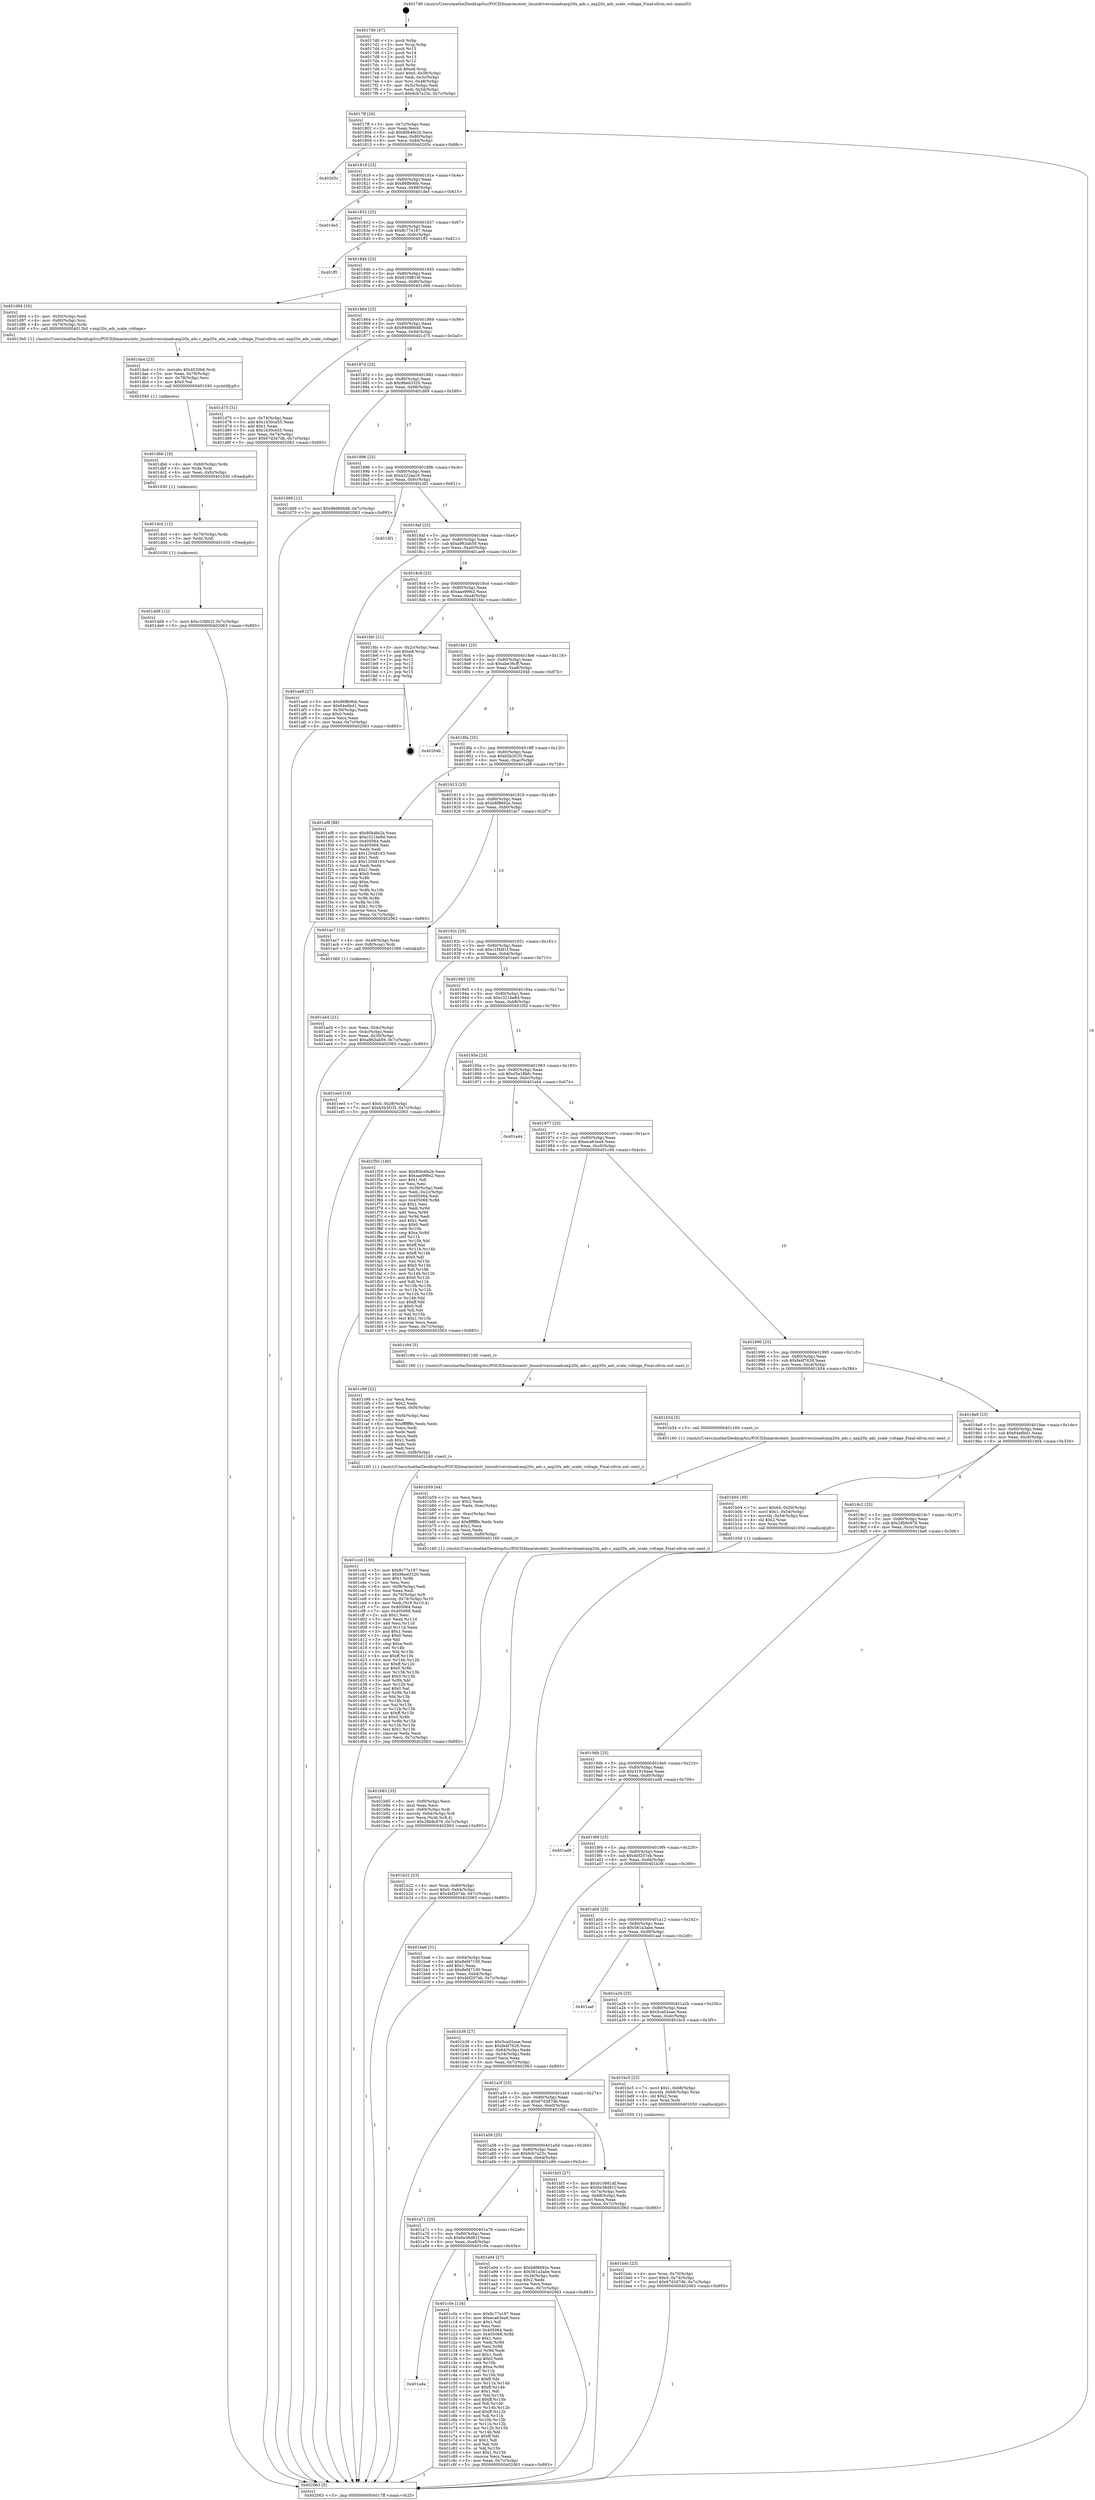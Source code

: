 digraph "0x4017d0" {
  label = "0x4017d0 (/mnt/c/Users/mathe/Desktop/tcc/POCII/binaries/extr_linuxdriversiioadcaxp20x_adc.c_axp20x_adc_scale_voltage_Final-ollvm.out::main(0))"
  labelloc = "t"
  node[shape=record]

  Entry [label="",width=0.3,height=0.3,shape=circle,fillcolor=black,style=filled]
  "0x4017ff" [label="{
     0x4017ff [26]\l
     | [instrs]\l
     &nbsp;&nbsp;0x4017ff \<+3\>: mov -0x7c(%rbp),%eax\l
     &nbsp;&nbsp;0x401802 \<+2\>: mov %eax,%ecx\l
     &nbsp;&nbsp;0x401804 \<+6\>: sub $0x80b4fe2b,%ecx\l
     &nbsp;&nbsp;0x40180a \<+3\>: mov %eax,-0x80(%rbp)\l
     &nbsp;&nbsp;0x40180d \<+6\>: mov %ecx,-0x84(%rbp)\l
     &nbsp;&nbsp;0x401813 \<+6\>: je 000000000040205c \<main+0x88c\>\l
  }"]
  "0x40205c" [label="{
     0x40205c\l
  }", style=dashed]
  "0x401819" [label="{
     0x401819 [25]\l
     | [instrs]\l
     &nbsp;&nbsp;0x401819 \<+5\>: jmp 000000000040181e \<main+0x4e\>\l
     &nbsp;&nbsp;0x40181e \<+3\>: mov -0x80(%rbp),%eax\l
     &nbsp;&nbsp;0x401821 \<+5\>: sub $0x86ffe9bb,%eax\l
     &nbsp;&nbsp;0x401826 \<+6\>: mov %eax,-0x88(%rbp)\l
     &nbsp;&nbsp;0x40182c \<+6\>: je 0000000000401de5 \<main+0x615\>\l
  }"]
  Exit [label="",width=0.3,height=0.3,shape=circle,fillcolor=black,style=filled,peripheries=2]
  "0x401de5" [label="{
     0x401de5\l
  }", style=dashed]
  "0x401832" [label="{
     0x401832 [25]\l
     | [instrs]\l
     &nbsp;&nbsp;0x401832 \<+5\>: jmp 0000000000401837 \<main+0x67\>\l
     &nbsp;&nbsp;0x401837 \<+3\>: mov -0x80(%rbp),%eax\l
     &nbsp;&nbsp;0x40183a \<+5\>: sub $0x8c77e187,%eax\l
     &nbsp;&nbsp;0x40183f \<+6\>: mov %eax,-0x8c(%rbp)\l
     &nbsp;&nbsp;0x401845 \<+6\>: je 0000000000401ff1 \<main+0x821\>\l
  }"]
  "0x401dd9" [label="{
     0x401dd9 [12]\l
     | [instrs]\l
     &nbsp;&nbsp;0x401dd9 \<+7\>: movl $0xc1f4fd1f,-0x7c(%rbp)\l
     &nbsp;&nbsp;0x401de0 \<+5\>: jmp 0000000000402063 \<main+0x893\>\l
  }"]
  "0x401ff1" [label="{
     0x401ff1\l
  }", style=dashed]
  "0x40184b" [label="{
     0x40184b [25]\l
     | [instrs]\l
     &nbsp;&nbsp;0x40184b \<+5\>: jmp 0000000000401850 \<main+0x80\>\l
     &nbsp;&nbsp;0x401850 \<+3\>: mov -0x80(%rbp),%eax\l
     &nbsp;&nbsp;0x401853 \<+5\>: sub $0x910981df,%eax\l
     &nbsp;&nbsp;0x401858 \<+6\>: mov %eax,-0x90(%rbp)\l
     &nbsp;&nbsp;0x40185e \<+6\>: je 0000000000401d94 \<main+0x5c4\>\l
  }"]
  "0x401dcd" [label="{
     0x401dcd [12]\l
     | [instrs]\l
     &nbsp;&nbsp;0x401dcd \<+4\>: mov -0x70(%rbp),%rdx\l
     &nbsp;&nbsp;0x401dd1 \<+3\>: mov %rdx,%rdi\l
     &nbsp;&nbsp;0x401dd4 \<+5\>: call 0000000000401030 \<free@plt\>\l
     | [calls]\l
     &nbsp;&nbsp;0x401030 \{1\} (unknown)\l
  }"]
  "0x401d94" [label="{
     0x401d94 [16]\l
     | [instrs]\l
     &nbsp;&nbsp;0x401d94 \<+3\>: mov -0x50(%rbp),%edi\l
     &nbsp;&nbsp;0x401d97 \<+4\>: mov -0x60(%rbp),%rsi\l
     &nbsp;&nbsp;0x401d9b \<+4\>: mov -0x70(%rbp),%rdx\l
     &nbsp;&nbsp;0x401d9f \<+5\>: call 00000000004013b0 \<axp20x_adc_scale_voltage\>\l
     | [calls]\l
     &nbsp;&nbsp;0x4013b0 \{1\} (/mnt/c/Users/mathe/Desktop/tcc/POCII/binaries/extr_linuxdriversiioadcaxp20x_adc.c_axp20x_adc_scale_voltage_Final-ollvm.out::axp20x_adc_scale_voltage)\l
  }"]
  "0x401864" [label="{
     0x401864 [25]\l
     | [instrs]\l
     &nbsp;&nbsp;0x401864 \<+5\>: jmp 0000000000401869 \<main+0x99\>\l
     &nbsp;&nbsp;0x401869 \<+3\>: mov -0x80(%rbp),%eax\l
     &nbsp;&nbsp;0x40186c \<+5\>: sub $0x99d866d8,%eax\l
     &nbsp;&nbsp;0x401871 \<+6\>: mov %eax,-0x94(%rbp)\l
     &nbsp;&nbsp;0x401877 \<+6\>: je 0000000000401d75 \<main+0x5a5\>\l
  }"]
  "0x401dbb" [label="{
     0x401dbb [18]\l
     | [instrs]\l
     &nbsp;&nbsp;0x401dbb \<+4\>: mov -0x60(%rbp),%rdx\l
     &nbsp;&nbsp;0x401dbf \<+3\>: mov %rdx,%rdi\l
     &nbsp;&nbsp;0x401dc2 \<+6\>: mov %eax,-0xfc(%rbp)\l
     &nbsp;&nbsp;0x401dc8 \<+5\>: call 0000000000401030 \<free@plt\>\l
     | [calls]\l
     &nbsp;&nbsp;0x401030 \{1\} (unknown)\l
  }"]
  "0x401d75" [label="{
     0x401d75 [31]\l
     | [instrs]\l
     &nbsp;&nbsp;0x401d75 \<+3\>: mov -0x74(%rbp),%eax\l
     &nbsp;&nbsp;0x401d78 \<+5\>: add $0x1b30ce55,%eax\l
     &nbsp;&nbsp;0x401d7d \<+3\>: add $0x1,%eax\l
     &nbsp;&nbsp;0x401d80 \<+5\>: sub $0x1b30ce55,%eax\l
     &nbsp;&nbsp;0x401d85 \<+3\>: mov %eax,-0x74(%rbp)\l
     &nbsp;&nbsp;0x401d88 \<+7\>: movl $0x67d3d7db,-0x7c(%rbp)\l
     &nbsp;&nbsp;0x401d8f \<+5\>: jmp 0000000000402063 \<main+0x893\>\l
  }"]
  "0x40187d" [label="{
     0x40187d [25]\l
     | [instrs]\l
     &nbsp;&nbsp;0x40187d \<+5\>: jmp 0000000000401882 \<main+0xb2\>\l
     &nbsp;&nbsp;0x401882 \<+3\>: mov -0x80(%rbp),%eax\l
     &nbsp;&nbsp;0x401885 \<+5\>: sub $0x9bed3320,%eax\l
     &nbsp;&nbsp;0x40188a \<+6\>: mov %eax,-0x98(%rbp)\l
     &nbsp;&nbsp;0x401890 \<+6\>: je 0000000000401d69 \<main+0x599\>\l
  }"]
  "0x401da4" [label="{
     0x401da4 [23]\l
     | [instrs]\l
     &nbsp;&nbsp;0x401da4 \<+10\>: movabs $0x4030b6,%rdi\l
     &nbsp;&nbsp;0x401dae \<+3\>: mov %eax,-0x78(%rbp)\l
     &nbsp;&nbsp;0x401db1 \<+3\>: mov -0x78(%rbp),%esi\l
     &nbsp;&nbsp;0x401db4 \<+2\>: mov $0x0,%al\l
     &nbsp;&nbsp;0x401db6 \<+5\>: call 0000000000401040 \<printf@plt\>\l
     | [calls]\l
     &nbsp;&nbsp;0x401040 \{1\} (unknown)\l
  }"]
  "0x401d69" [label="{
     0x401d69 [12]\l
     | [instrs]\l
     &nbsp;&nbsp;0x401d69 \<+7\>: movl $0x99d866d8,-0x7c(%rbp)\l
     &nbsp;&nbsp;0x401d70 \<+5\>: jmp 0000000000402063 \<main+0x893\>\l
  }"]
  "0x401896" [label="{
     0x401896 [25]\l
     | [instrs]\l
     &nbsp;&nbsp;0x401896 \<+5\>: jmp 000000000040189b \<main+0xcb\>\l
     &nbsp;&nbsp;0x40189b \<+3\>: mov -0x80(%rbp),%eax\l
     &nbsp;&nbsp;0x40189e \<+5\>: sub $0xa322aa16,%eax\l
     &nbsp;&nbsp;0x4018a3 \<+6\>: mov %eax,-0x9c(%rbp)\l
     &nbsp;&nbsp;0x4018a9 \<+6\>: je 0000000000401df1 \<main+0x621\>\l
  }"]
  "0x401ccd" [label="{
     0x401ccd [156]\l
     | [instrs]\l
     &nbsp;&nbsp;0x401ccd \<+5\>: mov $0x8c77e187,%ecx\l
     &nbsp;&nbsp;0x401cd2 \<+5\>: mov $0x9bed3320,%edx\l
     &nbsp;&nbsp;0x401cd7 \<+3\>: mov $0x1,%r8b\l
     &nbsp;&nbsp;0x401cda \<+2\>: xor %esi,%esi\l
     &nbsp;&nbsp;0x401cdc \<+6\>: mov -0xf8(%rbp),%edi\l
     &nbsp;&nbsp;0x401ce2 \<+3\>: imul %eax,%edi\l
     &nbsp;&nbsp;0x401ce5 \<+4\>: mov -0x70(%rbp),%r9\l
     &nbsp;&nbsp;0x401ce9 \<+4\>: movslq -0x74(%rbp),%r10\l
     &nbsp;&nbsp;0x401ced \<+4\>: mov %edi,(%r9,%r10,4)\l
     &nbsp;&nbsp;0x401cf1 \<+7\>: mov 0x405064,%eax\l
     &nbsp;&nbsp;0x401cf8 \<+7\>: mov 0x405068,%edi\l
     &nbsp;&nbsp;0x401cff \<+3\>: sub $0x1,%esi\l
     &nbsp;&nbsp;0x401d02 \<+3\>: mov %eax,%r11d\l
     &nbsp;&nbsp;0x401d05 \<+3\>: add %esi,%r11d\l
     &nbsp;&nbsp;0x401d08 \<+4\>: imul %r11d,%eax\l
     &nbsp;&nbsp;0x401d0c \<+3\>: and $0x1,%eax\l
     &nbsp;&nbsp;0x401d0f \<+3\>: cmp $0x0,%eax\l
     &nbsp;&nbsp;0x401d12 \<+3\>: sete %bl\l
     &nbsp;&nbsp;0x401d15 \<+3\>: cmp $0xa,%edi\l
     &nbsp;&nbsp;0x401d18 \<+4\>: setl %r14b\l
     &nbsp;&nbsp;0x401d1c \<+3\>: mov %bl,%r15b\l
     &nbsp;&nbsp;0x401d1f \<+4\>: xor $0xff,%r15b\l
     &nbsp;&nbsp;0x401d23 \<+3\>: mov %r14b,%r12b\l
     &nbsp;&nbsp;0x401d26 \<+4\>: xor $0xff,%r12b\l
     &nbsp;&nbsp;0x401d2a \<+4\>: xor $0x0,%r8b\l
     &nbsp;&nbsp;0x401d2e \<+3\>: mov %r15b,%r13b\l
     &nbsp;&nbsp;0x401d31 \<+4\>: and $0x0,%r13b\l
     &nbsp;&nbsp;0x401d35 \<+3\>: and %r8b,%bl\l
     &nbsp;&nbsp;0x401d38 \<+3\>: mov %r12b,%al\l
     &nbsp;&nbsp;0x401d3b \<+2\>: and $0x0,%al\l
     &nbsp;&nbsp;0x401d3d \<+3\>: and %r8b,%r14b\l
     &nbsp;&nbsp;0x401d40 \<+3\>: or %bl,%r13b\l
     &nbsp;&nbsp;0x401d43 \<+3\>: or %r14b,%al\l
     &nbsp;&nbsp;0x401d46 \<+3\>: xor %al,%r13b\l
     &nbsp;&nbsp;0x401d49 \<+3\>: or %r12b,%r15b\l
     &nbsp;&nbsp;0x401d4c \<+4\>: xor $0xff,%r15b\l
     &nbsp;&nbsp;0x401d50 \<+4\>: or $0x0,%r8b\l
     &nbsp;&nbsp;0x401d54 \<+3\>: and %r8b,%r15b\l
     &nbsp;&nbsp;0x401d57 \<+3\>: or %r15b,%r13b\l
     &nbsp;&nbsp;0x401d5a \<+4\>: test $0x1,%r13b\l
     &nbsp;&nbsp;0x401d5e \<+3\>: cmovne %edx,%ecx\l
     &nbsp;&nbsp;0x401d61 \<+3\>: mov %ecx,-0x7c(%rbp)\l
     &nbsp;&nbsp;0x401d64 \<+5\>: jmp 0000000000402063 \<main+0x893\>\l
  }"]
  "0x401df1" [label="{
     0x401df1\l
  }", style=dashed]
  "0x4018af" [label="{
     0x4018af [25]\l
     | [instrs]\l
     &nbsp;&nbsp;0x4018af \<+5\>: jmp 00000000004018b4 \<main+0xe4\>\l
     &nbsp;&nbsp;0x4018b4 \<+3\>: mov -0x80(%rbp),%eax\l
     &nbsp;&nbsp;0x4018b7 \<+5\>: sub $0xa963ab59,%eax\l
     &nbsp;&nbsp;0x4018bc \<+6\>: mov %eax,-0xa0(%rbp)\l
     &nbsp;&nbsp;0x4018c2 \<+6\>: je 0000000000401ae9 \<main+0x319\>\l
  }"]
  "0x401c99" [label="{
     0x401c99 [52]\l
     | [instrs]\l
     &nbsp;&nbsp;0x401c99 \<+2\>: xor %ecx,%ecx\l
     &nbsp;&nbsp;0x401c9b \<+5\>: mov $0x2,%edx\l
     &nbsp;&nbsp;0x401ca0 \<+6\>: mov %edx,-0xf4(%rbp)\l
     &nbsp;&nbsp;0x401ca6 \<+1\>: cltd\l
     &nbsp;&nbsp;0x401ca7 \<+6\>: mov -0xf4(%rbp),%esi\l
     &nbsp;&nbsp;0x401cad \<+2\>: idiv %esi\l
     &nbsp;&nbsp;0x401caf \<+6\>: imul $0xfffffffe,%edx,%edx\l
     &nbsp;&nbsp;0x401cb5 \<+2\>: mov %ecx,%edi\l
     &nbsp;&nbsp;0x401cb7 \<+2\>: sub %edx,%edi\l
     &nbsp;&nbsp;0x401cb9 \<+2\>: mov %ecx,%edx\l
     &nbsp;&nbsp;0x401cbb \<+3\>: sub $0x1,%edx\l
     &nbsp;&nbsp;0x401cbe \<+2\>: add %edx,%edi\l
     &nbsp;&nbsp;0x401cc0 \<+2\>: sub %edi,%ecx\l
     &nbsp;&nbsp;0x401cc2 \<+6\>: mov %ecx,-0xf8(%rbp)\l
     &nbsp;&nbsp;0x401cc8 \<+5\>: call 0000000000401160 \<next_i\>\l
     | [calls]\l
     &nbsp;&nbsp;0x401160 \{1\} (/mnt/c/Users/mathe/Desktop/tcc/POCII/binaries/extr_linuxdriversiioadcaxp20x_adc.c_axp20x_adc_scale_voltage_Final-ollvm.out::next_i)\l
  }"]
  "0x401ae9" [label="{
     0x401ae9 [27]\l
     | [instrs]\l
     &nbsp;&nbsp;0x401ae9 \<+5\>: mov $0x86ffe9bb,%eax\l
     &nbsp;&nbsp;0x401aee \<+5\>: mov $0x64e6bd1,%ecx\l
     &nbsp;&nbsp;0x401af3 \<+3\>: mov -0x30(%rbp),%edx\l
     &nbsp;&nbsp;0x401af6 \<+3\>: cmp $0x0,%edx\l
     &nbsp;&nbsp;0x401af9 \<+3\>: cmove %ecx,%eax\l
     &nbsp;&nbsp;0x401afc \<+3\>: mov %eax,-0x7c(%rbp)\l
     &nbsp;&nbsp;0x401aff \<+5\>: jmp 0000000000402063 \<main+0x893\>\l
  }"]
  "0x4018c8" [label="{
     0x4018c8 [25]\l
     | [instrs]\l
     &nbsp;&nbsp;0x4018c8 \<+5\>: jmp 00000000004018cd \<main+0xfd\>\l
     &nbsp;&nbsp;0x4018cd \<+3\>: mov -0x80(%rbp),%eax\l
     &nbsp;&nbsp;0x4018d0 \<+5\>: sub $0xaae99fe2,%eax\l
     &nbsp;&nbsp;0x4018d5 \<+6\>: mov %eax,-0xa4(%rbp)\l
     &nbsp;&nbsp;0x4018db \<+6\>: je 0000000000401fdc \<main+0x80c\>\l
  }"]
  "0x401a8a" [label="{
     0x401a8a\l
  }", style=dashed]
  "0x401fdc" [label="{
     0x401fdc [21]\l
     | [instrs]\l
     &nbsp;&nbsp;0x401fdc \<+3\>: mov -0x2c(%rbp),%eax\l
     &nbsp;&nbsp;0x401fdf \<+7\>: add $0xe8,%rsp\l
     &nbsp;&nbsp;0x401fe6 \<+1\>: pop %rbx\l
     &nbsp;&nbsp;0x401fe7 \<+2\>: pop %r12\l
     &nbsp;&nbsp;0x401fe9 \<+2\>: pop %r13\l
     &nbsp;&nbsp;0x401feb \<+2\>: pop %r14\l
     &nbsp;&nbsp;0x401fed \<+2\>: pop %r15\l
     &nbsp;&nbsp;0x401fef \<+1\>: pop %rbp\l
     &nbsp;&nbsp;0x401ff0 \<+1\>: ret\l
  }"]
  "0x4018e1" [label="{
     0x4018e1 [25]\l
     | [instrs]\l
     &nbsp;&nbsp;0x4018e1 \<+5\>: jmp 00000000004018e6 \<main+0x116\>\l
     &nbsp;&nbsp;0x4018e6 \<+3\>: mov -0x80(%rbp),%eax\l
     &nbsp;&nbsp;0x4018e9 \<+5\>: sub $0xabe36cff,%eax\l
     &nbsp;&nbsp;0x4018ee \<+6\>: mov %eax,-0xa8(%rbp)\l
     &nbsp;&nbsp;0x4018f4 \<+6\>: je 000000000040204b \<main+0x87b\>\l
  }"]
  "0x401c0e" [label="{
     0x401c0e [134]\l
     | [instrs]\l
     &nbsp;&nbsp;0x401c0e \<+5\>: mov $0x8c77e187,%eax\l
     &nbsp;&nbsp;0x401c13 \<+5\>: mov $0xeca63ea9,%ecx\l
     &nbsp;&nbsp;0x401c18 \<+2\>: mov $0x1,%dl\l
     &nbsp;&nbsp;0x401c1a \<+2\>: xor %esi,%esi\l
     &nbsp;&nbsp;0x401c1c \<+7\>: mov 0x405064,%edi\l
     &nbsp;&nbsp;0x401c23 \<+8\>: mov 0x405068,%r8d\l
     &nbsp;&nbsp;0x401c2b \<+3\>: sub $0x1,%esi\l
     &nbsp;&nbsp;0x401c2e \<+3\>: mov %edi,%r9d\l
     &nbsp;&nbsp;0x401c31 \<+3\>: add %esi,%r9d\l
     &nbsp;&nbsp;0x401c34 \<+4\>: imul %r9d,%edi\l
     &nbsp;&nbsp;0x401c38 \<+3\>: and $0x1,%edi\l
     &nbsp;&nbsp;0x401c3b \<+3\>: cmp $0x0,%edi\l
     &nbsp;&nbsp;0x401c3e \<+4\>: sete %r10b\l
     &nbsp;&nbsp;0x401c42 \<+4\>: cmp $0xa,%r8d\l
     &nbsp;&nbsp;0x401c46 \<+4\>: setl %r11b\l
     &nbsp;&nbsp;0x401c4a \<+3\>: mov %r10b,%bl\l
     &nbsp;&nbsp;0x401c4d \<+3\>: xor $0xff,%bl\l
     &nbsp;&nbsp;0x401c50 \<+3\>: mov %r11b,%r14b\l
     &nbsp;&nbsp;0x401c53 \<+4\>: xor $0xff,%r14b\l
     &nbsp;&nbsp;0x401c57 \<+3\>: xor $0x1,%dl\l
     &nbsp;&nbsp;0x401c5a \<+3\>: mov %bl,%r15b\l
     &nbsp;&nbsp;0x401c5d \<+4\>: and $0xff,%r15b\l
     &nbsp;&nbsp;0x401c61 \<+3\>: and %dl,%r10b\l
     &nbsp;&nbsp;0x401c64 \<+3\>: mov %r14b,%r12b\l
     &nbsp;&nbsp;0x401c67 \<+4\>: and $0xff,%r12b\l
     &nbsp;&nbsp;0x401c6b \<+3\>: and %dl,%r11b\l
     &nbsp;&nbsp;0x401c6e \<+3\>: or %r10b,%r15b\l
     &nbsp;&nbsp;0x401c71 \<+3\>: or %r11b,%r12b\l
     &nbsp;&nbsp;0x401c74 \<+3\>: xor %r12b,%r15b\l
     &nbsp;&nbsp;0x401c77 \<+3\>: or %r14b,%bl\l
     &nbsp;&nbsp;0x401c7a \<+3\>: xor $0xff,%bl\l
     &nbsp;&nbsp;0x401c7d \<+3\>: or $0x1,%dl\l
     &nbsp;&nbsp;0x401c80 \<+2\>: and %dl,%bl\l
     &nbsp;&nbsp;0x401c82 \<+3\>: or %bl,%r15b\l
     &nbsp;&nbsp;0x401c85 \<+4\>: test $0x1,%r15b\l
     &nbsp;&nbsp;0x401c89 \<+3\>: cmovne %ecx,%eax\l
     &nbsp;&nbsp;0x401c8c \<+3\>: mov %eax,-0x7c(%rbp)\l
     &nbsp;&nbsp;0x401c8f \<+5\>: jmp 0000000000402063 \<main+0x893\>\l
  }"]
  "0x40204b" [label="{
     0x40204b\l
  }", style=dashed]
  "0x4018fa" [label="{
     0x4018fa [25]\l
     | [instrs]\l
     &nbsp;&nbsp;0x4018fa \<+5\>: jmp 00000000004018ff \<main+0x12f\>\l
     &nbsp;&nbsp;0x4018ff \<+3\>: mov -0x80(%rbp),%eax\l
     &nbsp;&nbsp;0x401902 \<+5\>: sub $0xb5b3f1f3,%eax\l
     &nbsp;&nbsp;0x401907 \<+6\>: mov %eax,-0xac(%rbp)\l
     &nbsp;&nbsp;0x40190d \<+6\>: je 0000000000401ef8 \<main+0x728\>\l
  }"]
  "0x401bdc" [label="{
     0x401bdc [23]\l
     | [instrs]\l
     &nbsp;&nbsp;0x401bdc \<+4\>: mov %rax,-0x70(%rbp)\l
     &nbsp;&nbsp;0x401be0 \<+7\>: movl $0x0,-0x74(%rbp)\l
     &nbsp;&nbsp;0x401be7 \<+7\>: movl $0x67d3d7db,-0x7c(%rbp)\l
     &nbsp;&nbsp;0x401bee \<+5\>: jmp 0000000000402063 \<main+0x893\>\l
  }"]
  "0x401ef8" [label="{
     0x401ef8 [88]\l
     | [instrs]\l
     &nbsp;&nbsp;0x401ef8 \<+5\>: mov $0x80b4fe2b,%eax\l
     &nbsp;&nbsp;0x401efd \<+5\>: mov $0xc321be8d,%ecx\l
     &nbsp;&nbsp;0x401f02 \<+7\>: mov 0x405064,%edx\l
     &nbsp;&nbsp;0x401f09 \<+7\>: mov 0x405068,%esi\l
     &nbsp;&nbsp;0x401f10 \<+2\>: mov %edx,%edi\l
     &nbsp;&nbsp;0x401f12 \<+6\>: add $0x12048163,%edi\l
     &nbsp;&nbsp;0x401f18 \<+3\>: sub $0x1,%edi\l
     &nbsp;&nbsp;0x401f1b \<+6\>: sub $0x12048163,%edi\l
     &nbsp;&nbsp;0x401f21 \<+3\>: imul %edi,%edx\l
     &nbsp;&nbsp;0x401f24 \<+3\>: and $0x1,%edx\l
     &nbsp;&nbsp;0x401f27 \<+3\>: cmp $0x0,%edx\l
     &nbsp;&nbsp;0x401f2a \<+4\>: sete %r8b\l
     &nbsp;&nbsp;0x401f2e \<+3\>: cmp $0xa,%esi\l
     &nbsp;&nbsp;0x401f31 \<+4\>: setl %r9b\l
     &nbsp;&nbsp;0x401f35 \<+3\>: mov %r8b,%r10b\l
     &nbsp;&nbsp;0x401f38 \<+3\>: and %r9b,%r10b\l
     &nbsp;&nbsp;0x401f3b \<+3\>: xor %r9b,%r8b\l
     &nbsp;&nbsp;0x401f3e \<+3\>: or %r8b,%r10b\l
     &nbsp;&nbsp;0x401f41 \<+4\>: test $0x1,%r10b\l
     &nbsp;&nbsp;0x401f45 \<+3\>: cmovne %ecx,%eax\l
     &nbsp;&nbsp;0x401f48 \<+3\>: mov %eax,-0x7c(%rbp)\l
     &nbsp;&nbsp;0x401f4b \<+5\>: jmp 0000000000402063 \<main+0x893\>\l
  }"]
  "0x401913" [label="{
     0x401913 [25]\l
     | [instrs]\l
     &nbsp;&nbsp;0x401913 \<+5\>: jmp 0000000000401918 \<main+0x148\>\l
     &nbsp;&nbsp;0x401918 \<+3\>: mov -0x80(%rbp),%eax\l
     &nbsp;&nbsp;0x40191b \<+5\>: sub $0xb8f8692e,%eax\l
     &nbsp;&nbsp;0x401920 \<+6\>: mov %eax,-0xb0(%rbp)\l
     &nbsp;&nbsp;0x401926 \<+6\>: je 0000000000401ac7 \<main+0x2f7\>\l
  }"]
  "0x401b85" [label="{
     0x401b85 [33]\l
     | [instrs]\l
     &nbsp;&nbsp;0x401b85 \<+6\>: mov -0xf0(%rbp),%ecx\l
     &nbsp;&nbsp;0x401b8b \<+3\>: imul %eax,%ecx\l
     &nbsp;&nbsp;0x401b8e \<+4\>: mov -0x60(%rbp),%rdi\l
     &nbsp;&nbsp;0x401b92 \<+4\>: movslq -0x64(%rbp),%r8\l
     &nbsp;&nbsp;0x401b96 \<+4\>: mov %ecx,(%rdi,%r8,4)\l
     &nbsp;&nbsp;0x401b9a \<+7\>: movl $0x28b9c976,-0x7c(%rbp)\l
     &nbsp;&nbsp;0x401ba1 \<+5\>: jmp 0000000000402063 \<main+0x893\>\l
  }"]
  "0x401ac7" [label="{
     0x401ac7 [13]\l
     | [instrs]\l
     &nbsp;&nbsp;0x401ac7 \<+4\>: mov -0x48(%rbp),%rax\l
     &nbsp;&nbsp;0x401acb \<+4\>: mov 0x8(%rax),%rdi\l
     &nbsp;&nbsp;0x401acf \<+5\>: call 0000000000401060 \<atoi@plt\>\l
     | [calls]\l
     &nbsp;&nbsp;0x401060 \{1\} (unknown)\l
  }"]
  "0x40192c" [label="{
     0x40192c [25]\l
     | [instrs]\l
     &nbsp;&nbsp;0x40192c \<+5\>: jmp 0000000000401931 \<main+0x161\>\l
     &nbsp;&nbsp;0x401931 \<+3\>: mov -0x80(%rbp),%eax\l
     &nbsp;&nbsp;0x401934 \<+5\>: sub $0xc1f4fd1f,%eax\l
     &nbsp;&nbsp;0x401939 \<+6\>: mov %eax,-0xb4(%rbp)\l
     &nbsp;&nbsp;0x40193f \<+6\>: je 0000000000401ee5 \<main+0x715\>\l
  }"]
  "0x401b59" [label="{
     0x401b59 [44]\l
     | [instrs]\l
     &nbsp;&nbsp;0x401b59 \<+2\>: xor %ecx,%ecx\l
     &nbsp;&nbsp;0x401b5b \<+5\>: mov $0x2,%edx\l
     &nbsp;&nbsp;0x401b60 \<+6\>: mov %edx,-0xec(%rbp)\l
     &nbsp;&nbsp;0x401b66 \<+1\>: cltd\l
     &nbsp;&nbsp;0x401b67 \<+6\>: mov -0xec(%rbp),%esi\l
     &nbsp;&nbsp;0x401b6d \<+2\>: idiv %esi\l
     &nbsp;&nbsp;0x401b6f \<+6\>: imul $0xfffffffe,%edx,%edx\l
     &nbsp;&nbsp;0x401b75 \<+3\>: sub $0x1,%ecx\l
     &nbsp;&nbsp;0x401b78 \<+2\>: sub %ecx,%edx\l
     &nbsp;&nbsp;0x401b7a \<+6\>: mov %edx,-0xf0(%rbp)\l
     &nbsp;&nbsp;0x401b80 \<+5\>: call 0000000000401160 \<next_i\>\l
     | [calls]\l
     &nbsp;&nbsp;0x401160 \{1\} (/mnt/c/Users/mathe/Desktop/tcc/POCII/binaries/extr_linuxdriversiioadcaxp20x_adc.c_axp20x_adc_scale_voltage_Final-ollvm.out::next_i)\l
  }"]
  "0x401ee5" [label="{
     0x401ee5 [19]\l
     | [instrs]\l
     &nbsp;&nbsp;0x401ee5 \<+7\>: movl $0x0,-0x38(%rbp)\l
     &nbsp;&nbsp;0x401eec \<+7\>: movl $0xb5b3f1f3,-0x7c(%rbp)\l
     &nbsp;&nbsp;0x401ef3 \<+5\>: jmp 0000000000402063 \<main+0x893\>\l
  }"]
  "0x401945" [label="{
     0x401945 [25]\l
     | [instrs]\l
     &nbsp;&nbsp;0x401945 \<+5\>: jmp 000000000040194a \<main+0x17a\>\l
     &nbsp;&nbsp;0x40194a \<+3\>: mov -0x80(%rbp),%eax\l
     &nbsp;&nbsp;0x40194d \<+5\>: sub $0xc321be8d,%eax\l
     &nbsp;&nbsp;0x401952 \<+6\>: mov %eax,-0xb8(%rbp)\l
     &nbsp;&nbsp;0x401958 \<+6\>: je 0000000000401f50 \<main+0x780\>\l
  }"]
  "0x401b22" [label="{
     0x401b22 [23]\l
     | [instrs]\l
     &nbsp;&nbsp;0x401b22 \<+4\>: mov %rax,-0x60(%rbp)\l
     &nbsp;&nbsp;0x401b26 \<+7\>: movl $0x0,-0x64(%rbp)\l
     &nbsp;&nbsp;0x401b2d \<+7\>: movl $0x4bf207eb,-0x7c(%rbp)\l
     &nbsp;&nbsp;0x401b34 \<+5\>: jmp 0000000000402063 \<main+0x893\>\l
  }"]
  "0x401f50" [label="{
     0x401f50 [140]\l
     | [instrs]\l
     &nbsp;&nbsp;0x401f50 \<+5\>: mov $0x80b4fe2b,%eax\l
     &nbsp;&nbsp;0x401f55 \<+5\>: mov $0xaae99fe2,%ecx\l
     &nbsp;&nbsp;0x401f5a \<+2\>: mov $0x1,%dl\l
     &nbsp;&nbsp;0x401f5c \<+2\>: xor %esi,%esi\l
     &nbsp;&nbsp;0x401f5e \<+3\>: mov -0x38(%rbp),%edi\l
     &nbsp;&nbsp;0x401f61 \<+3\>: mov %edi,-0x2c(%rbp)\l
     &nbsp;&nbsp;0x401f64 \<+7\>: mov 0x405064,%edi\l
     &nbsp;&nbsp;0x401f6b \<+8\>: mov 0x405068,%r8d\l
     &nbsp;&nbsp;0x401f73 \<+3\>: sub $0x1,%esi\l
     &nbsp;&nbsp;0x401f76 \<+3\>: mov %edi,%r9d\l
     &nbsp;&nbsp;0x401f79 \<+3\>: add %esi,%r9d\l
     &nbsp;&nbsp;0x401f7c \<+4\>: imul %r9d,%edi\l
     &nbsp;&nbsp;0x401f80 \<+3\>: and $0x1,%edi\l
     &nbsp;&nbsp;0x401f83 \<+3\>: cmp $0x0,%edi\l
     &nbsp;&nbsp;0x401f86 \<+4\>: sete %r10b\l
     &nbsp;&nbsp;0x401f8a \<+4\>: cmp $0xa,%r8d\l
     &nbsp;&nbsp;0x401f8e \<+4\>: setl %r11b\l
     &nbsp;&nbsp;0x401f92 \<+3\>: mov %r10b,%bl\l
     &nbsp;&nbsp;0x401f95 \<+3\>: xor $0xff,%bl\l
     &nbsp;&nbsp;0x401f98 \<+3\>: mov %r11b,%r14b\l
     &nbsp;&nbsp;0x401f9b \<+4\>: xor $0xff,%r14b\l
     &nbsp;&nbsp;0x401f9f \<+3\>: xor $0x0,%dl\l
     &nbsp;&nbsp;0x401fa2 \<+3\>: mov %bl,%r15b\l
     &nbsp;&nbsp;0x401fa5 \<+4\>: and $0x0,%r15b\l
     &nbsp;&nbsp;0x401fa9 \<+3\>: and %dl,%r10b\l
     &nbsp;&nbsp;0x401fac \<+3\>: mov %r14b,%r12b\l
     &nbsp;&nbsp;0x401faf \<+4\>: and $0x0,%r12b\l
     &nbsp;&nbsp;0x401fb3 \<+3\>: and %dl,%r11b\l
     &nbsp;&nbsp;0x401fb6 \<+3\>: or %r10b,%r15b\l
     &nbsp;&nbsp;0x401fb9 \<+3\>: or %r11b,%r12b\l
     &nbsp;&nbsp;0x401fbc \<+3\>: xor %r12b,%r15b\l
     &nbsp;&nbsp;0x401fbf \<+3\>: or %r14b,%bl\l
     &nbsp;&nbsp;0x401fc2 \<+3\>: xor $0xff,%bl\l
     &nbsp;&nbsp;0x401fc5 \<+3\>: or $0x0,%dl\l
     &nbsp;&nbsp;0x401fc8 \<+2\>: and %dl,%bl\l
     &nbsp;&nbsp;0x401fca \<+3\>: or %bl,%r15b\l
     &nbsp;&nbsp;0x401fcd \<+4\>: test $0x1,%r15b\l
     &nbsp;&nbsp;0x401fd1 \<+3\>: cmovne %ecx,%eax\l
     &nbsp;&nbsp;0x401fd4 \<+3\>: mov %eax,-0x7c(%rbp)\l
     &nbsp;&nbsp;0x401fd7 \<+5\>: jmp 0000000000402063 \<main+0x893\>\l
  }"]
  "0x40195e" [label="{
     0x40195e [25]\l
     | [instrs]\l
     &nbsp;&nbsp;0x40195e \<+5\>: jmp 0000000000401963 \<main+0x193\>\l
     &nbsp;&nbsp;0x401963 \<+3\>: mov -0x80(%rbp),%eax\l
     &nbsp;&nbsp;0x401966 \<+5\>: sub $0xd5a18bfc,%eax\l
     &nbsp;&nbsp;0x40196b \<+6\>: mov %eax,-0xbc(%rbp)\l
     &nbsp;&nbsp;0x401971 \<+6\>: je 0000000000401e44 \<main+0x674\>\l
  }"]
  "0x401ad4" [label="{
     0x401ad4 [21]\l
     | [instrs]\l
     &nbsp;&nbsp;0x401ad4 \<+3\>: mov %eax,-0x4c(%rbp)\l
     &nbsp;&nbsp;0x401ad7 \<+3\>: mov -0x4c(%rbp),%eax\l
     &nbsp;&nbsp;0x401ada \<+3\>: mov %eax,-0x30(%rbp)\l
     &nbsp;&nbsp;0x401add \<+7\>: movl $0xa963ab59,-0x7c(%rbp)\l
     &nbsp;&nbsp;0x401ae4 \<+5\>: jmp 0000000000402063 \<main+0x893\>\l
  }"]
  "0x401e44" [label="{
     0x401e44\l
  }", style=dashed]
  "0x401977" [label="{
     0x401977 [25]\l
     | [instrs]\l
     &nbsp;&nbsp;0x401977 \<+5\>: jmp 000000000040197c \<main+0x1ac\>\l
     &nbsp;&nbsp;0x40197c \<+3\>: mov -0x80(%rbp),%eax\l
     &nbsp;&nbsp;0x40197f \<+5\>: sub $0xeca63ea9,%eax\l
     &nbsp;&nbsp;0x401984 \<+6\>: mov %eax,-0xc0(%rbp)\l
     &nbsp;&nbsp;0x40198a \<+6\>: je 0000000000401c94 \<main+0x4c4\>\l
  }"]
  "0x4017d0" [label="{
     0x4017d0 [47]\l
     | [instrs]\l
     &nbsp;&nbsp;0x4017d0 \<+1\>: push %rbp\l
     &nbsp;&nbsp;0x4017d1 \<+3\>: mov %rsp,%rbp\l
     &nbsp;&nbsp;0x4017d4 \<+2\>: push %r15\l
     &nbsp;&nbsp;0x4017d6 \<+2\>: push %r14\l
     &nbsp;&nbsp;0x4017d8 \<+2\>: push %r13\l
     &nbsp;&nbsp;0x4017da \<+2\>: push %r12\l
     &nbsp;&nbsp;0x4017dc \<+1\>: push %rbx\l
     &nbsp;&nbsp;0x4017dd \<+7\>: sub $0xe8,%rsp\l
     &nbsp;&nbsp;0x4017e4 \<+7\>: movl $0x0,-0x38(%rbp)\l
     &nbsp;&nbsp;0x4017eb \<+3\>: mov %edi,-0x3c(%rbp)\l
     &nbsp;&nbsp;0x4017ee \<+4\>: mov %rsi,-0x48(%rbp)\l
     &nbsp;&nbsp;0x4017f2 \<+3\>: mov -0x3c(%rbp),%edi\l
     &nbsp;&nbsp;0x4017f5 \<+3\>: mov %edi,-0x34(%rbp)\l
     &nbsp;&nbsp;0x4017f8 \<+7\>: movl $0x6cb7a23c,-0x7c(%rbp)\l
  }"]
  "0x401c94" [label="{
     0x401c94 [5]\l
     | [instrs]\l
     &nbsp;&nbsp;0x401c94 \<+5\>: call 0000000000401160 \<next_i\>\l
     | [calls]\l
     &nbsp;&nbsp;0x401160 \{1\} (/mnt/c/Users/mathe/Desktop/tcc/POCII/binaries/extr_linuxdriversiioadcaxp20x_adc.c_axp20x_adc_scale_voltage_Final-ollvm.out::next_i)\l
  }"]
  "0x401990" [label="{
     0x401990 [25]\l
     | [instrs]\l
     &nbsp;&nbsp;0x401990 \<+5\>: jmp 0000000000401995 \<main+0x1c5\>\l
     &nbsp;&nbsp;0x401995 \<+3\>: mov -0x80(%rbp),%eax\l
     &nbsp;&nbsp;0x401998 \<+5\>: sub $0xfe4f7628,%eax\l
     &nbsp;&nbsp;0x40199d \<+6\>: mov %eax,-0xc4(%rbp)\l
     &nbsp;&nbsp;0x4019a3 \<+6\>: je 0000000000401b54 \<main+0x384\>\l
  }"]
  "0x402063" [label="{
     0x402063 [5]\l
     | [instrs]\l
     &nbsp;&nbsp;0x402063 \<+5\>: jmp 00000000004017ff \<main+0x2f\>\l
  }"]
  "0x401b54" [label="{
     0x401b54 [5]\l
     | [instrs]\l
     &nbsp;&nbsp;0x401b54 \<+5\>: call 0000000000401160 \<next_i\>\l
     | [calls]\l
     &nbsp;&nbsp;0x401160 \{1\} (/mnt/c/Users/mathe/Desktop/tcc/POCII/binaries/extr_linuxdriversiioadcaxp20x_adc.c_axp20x_adc_scale_voltage_Final-ollvm.out::next_i)\l
  }"]
  "0x4019a9" [label="{
     0x4019a9 [25]\l
     | [instrs]\l
     &nbsp;&nbsp;0x4019a9 \<+5\>: jmp 00000000004019ae \<main+0x1de\>\l
     &nbsp;&nbsp;0x4019ae \<+3\>: mov -0x80(%rbp),%eax\l
     &nbsp;&nbsp;0x4019b1 \<+5\>: sub $0x64e6bd1,%eax\l
     &nbsp;&nbsp;0x4019b6 \<+6\>: mov %eax,-0xc8(%rbp)\l
     &nbsp;&nbsp;0x4019bc \<+6\>: je 0000000000401b04 \<main+0x334\>\l
  }"]
  "0x401a71" [label="{
     0x401a71 [25]\l
     | [instrs]\l
     &nbsp;&nbsp;0x401a71 \<+5\>: jmp 0000000000401a76 \<main+0x2a6\>\l
     &nbsp;&nbsp;0x401a76 \<+3\>: mov -0x80(%rbp),%eax\l
     &nbsp;&nbsp;0x401a79 \<+5\>: sub $0x6e36d61f,%eax\l
     &nbsp;&nbsp;0x401a7e \<+6\>: mov %eax,-0xe8(%rbp)\l
     &nbsp;&nbsp;0x401a84 \<+6\>: je 0000000000401c0e \<main+0x43e\>\l
  }"]
  "0x401b04" [label="{
     0x401b04 [30]\l
     | [instrs]\l
     &nbsp;&nbsp;0x401b04 \<+7\>: movl $0x64,-0x50(%rbp)\l
     &nbsp;&nbsp;0x401b0b \<+7\>: movl $0x1,-0x54(%rbp)\l
     &nbsp;&nbsp;0x401b12 \<+4\>: movslq -0x54(%rbp),%rax\l
     &nbsp;&nbsp;0x401b16 \<+4\>: shl $0x2,%rax\l
     &nbsp;&nbsp;0x401b1a \<+3\>: mov %rax,%rdi\l
     &nbsp;&nbsp;0x401b1d \<+5\>: call 0000000000401050 \<malloc@plt\>\l
     | [calls]\l
     &nbsp;&nbsp;0x401050 \{1\} (unknown)\l
  }"]
  "0x4019c2" [label="{
     0x4019c2 [25]\l
     | [instrs]\l
     &nbsp;&nbsp;0x4019c2 \<+5\>: jmp 00000000004019c7 \<main+0x1f7\>\l
     &nbsp;&nbsp;0x4019c7 \<+3\>: mov -0x80(%rbp),%eax\l
     &nbsp;&nbsp;0x4019ca \<+5\>: sub $0x28b9c976,%eax\l
     &nbsp;&nbsp;0x4019cf \<+6\>: mov %eax,-0xcc(%rbp)\l
     &nbsp;&nbsp;0x4019d5 \<+6\>: je 0000000000401ba6 \<main+0x3d6\>\l
  }"]
  "0x401a94" [label="{
     0x401a94 [27]\l
     | [instrs]\l
     &nbsp;&nbsp;0x401a94 \<+5\>: mov $0xb8f8692e,%eax\l
     &nbsp;&nbsp;0x401a99 \<+5\>: mov $0x561a3abe,%ecx\l
     &nbsp;&nbsp;0x401a9e \<+3\>: mov -0x34(%rbp),%edx\l
     &nbsp;&nbsp;0x401aa1 \<+3\>: cmp $0x2,%edx\l
     &nbsp;&nbsp;0x401aa4 \<+3\>: cmovne %ecx,%eax\l
     &nbsp;&nbsp;0x401aa7 \<+3\>: mov %eax,-0x7c(%rbp)\l
     &nbsp;&nbsp;0x401aaa \<+5\>: jmp 0000000000402063 \<main+0x893\>\l
  }"]
  "0x401ba6" [label="{
     0x401ba6 [31]\l
     | [instrs]\l
     &nbsp;&nbsp;0x401ba6 \<+3\>: mov -0x64(%rbp),%eax\l
     &nbsp;&nbsp;0x401ba9 \<+5\>: add $0x8ef47100,%eax\l
     &nbsp;&nbsp;0x401bae \<+3\>: add $0x1,%eax\l
     &nbsp;&nbsp;0x401bb1 \<+5\>: sub $0x8ef47100,%eax\l
     &nbsp;&nbsp;0x401bb6 \<+3\>: mov %eax,-0x64(%rbp)\l
     &nbsp;&nbsp;0x401bb9 \<+7\>: movl $0x4bf207eb,-0x7c(%rbp)\l
     &nbsp;&nbsp;0x401bc0 \<+5\>: jmp 0000000000402063 \<main+0x893\>\l
  }"]
  "0x4019db" [label="{
     0x4019db [25]\l
     | [instrs]\l
     &nbsp;&nbsp;0x4019db \<+5\>: jmp 00000000004019e0 \<main+0x210\>\l
     &nbsp;&nbsp;0x4019e0 \<+3\>: mov -0x80(%rbp),%eax\l
     &nbsp;&nbsp;0x4019e3 \<+5\>: sub $0x31916aae,%eax\l
     &nbsp;&nbsp;0x4019e8 \<+6\>: mov %eax,-0xd0(%rbp)\l
     &nbsp;&nbsp;0x4019ee \<+6\>: je 0000000000401ed9 \<main+0x709\>\l
  }"]
  "0x401a58" [label="{
     0x401a58 [25]\l
     | [instrs]\l
     &nbsp;&nbsp;0x401a58 \<+5\>: jmp 0000000000401a5d \<main+0x28d\>\l
     &nbsp;&nbsp;0x401a5d \<+3\>: mov -0x80(%rbp),%eax\l
     &nbsp;&nbsp;0x401a60 \<+5\>: sub $0x6cb7a23c,%eax\l
     &nbsp;&nbsp;0x401a65 \<+6\>: mov %eax,-0xe4(%rbp)\l
     &nbsp;&nbsp;0x401a6b \<+6\>: je 0000000000401a94 \<main+0x2c4\>\l
  }"]
  "0x401ed9" [label="{
     0x401ed9\l
  }", style=dashed]
  "0x4019f4" [label="{
     0x4019f4 [25]\l
     | [instrs]\l
     &nbsp;&nbsp;0x4019f4 \<+5\>: jmp 00000000004019f9 \<main+0x229\>\l
     &nbsp;&nbsp;0x4019f9 \<+3\>: mov -0x80(%rbp),%eax\l
     &nbsp;&nbsp;0x4019fc \<+5\>: sub $0x4bf207eb,%eax\l
     &nbsp;&nbsp;0x401a01 \<+6\>: mov %eax,-0xd4(%rbp)\l
     &nbsp;&nbsp;0x401a07 \<+6\>: je 0000000000401b39 \<main+0x369\>\l
  }"]
  "0x401bf3" [label="{
     0x401bf3 [27]\l
     | [instrs]\l
     &nbsp;&nbsp;0x401bf3 \<+5\>: mov $0x910981df,%eax\l
     &nbsp;&nbsp;0x401bf8 \<+5\>: mov $0x6e36d61f,%ecx\l
     &nbsp;&nbsp;0x401bfd \<+3\>: mov -0x74(%rbp),%edx\l
     &nbsp;&nbsp;0x401c00 \<+3\>: cmp -0x68(%rbp),%edx\l
     &nbsp;&nbsp;0x401c03 \<+3\>: cmovl %ecx,%eax\l
     &nbsp;&nbsp;0x401c06 \<+3\>: mov %eax,-0x7c(%rbp)\l
     &nbsp;&nbsp;0x401c09 \<+5\>: jmp 0000000000402063 \<main+0x893\>\l
  }"]
  "0x401b39" [label="{
     0x401b39 [27]\l
     | [instrs]\l
     &nbsp;&nbsp;0x401b39 \<+5\>: mov $0x5ca02eae,%eax\l
     &nbsp;&nbsp;0x401b3e \<+5\>: mov $0xfe4f7628,%ecx\l
     &nbsp;&nbsp;0x401b43 \<+3\>: mov -0x64(%rbp),%edx\l
     &nbsp;&nbsp;0x401b46 \<+3\>: cmp -0x54(%rbp),%edx\l
     &nbsp;&nbsp;0x401b49 \<+3\>: cmovl %ecx,%eax\l
     &nbsp;&nbsp;0x401b4c \<+3\>: mov %eax,-0x7c(%rbp)\l
     &nbsp;&nbsp;0x401b4f \<+5\>: jmp 0000000000402063 \<main+0x893\>\l
  }"]
  "0x401a0d" [label="{
     0x401a0d [25]\l
     | [instrs]\l
     &nbsp;&nbsp;0x401a0d \<+5\>: jmp 0000000000401a12 \<main+0x242\>\l
     &nbsp;&nbsp;0x401a12 \<+3\>: mov -0x80(%rbp),%eax\l
     &nbsp;&nbsp;0x401a15 \<+5\>: sub $0x561a3abe,%eax\l
     &nbsp;&nbsp;0x401a1a \<+6\>: mov %eax,-0xd8(%rbp)\l
     &nbsp;&nbsp;0x401a20 \<+6\>: je 0000000000401aaf \<main+0x2df\>\l
  }"]
  "0x401a3f" [label="{
     0x401a3f [25]\l
     | [instrs]\l
     &nbsp;&nbsp;0x401a3f \<+5\>: jmp 0000000000401a44 \<main+0x274\>\l
     &nbsp;&nbsp;0x401a44 \<+3\>: mov -0x80(%rbp),%eax\l
     &nbsp;&nbsp;0x401a47 \<+5\>: sub $0x67d3d7db,%eax\l
     &nbsp;&nbsp;0x401a4c \<+6\>: mov %eax,-0xe0(%rbp)\l
     &nbsp;&nbsp;0x401a52 \<+6\>: je 0000000000401bf3 \<main+0x423\>\l
  }"]
  "0x401aaf" [label="{
     0x401aaf\l
  }", style=dashed]
  "0x401a26" [label="{
     0x401a26 [25]\l
     | [instrs]\l
     &nbsp;&nbsp;0x401a26 \<+5\>: jmp 0000000000401a2b \<main+0x25b\>\l
     &nbsp;&nbsp;0x401a2b \<+3\>: mov -0x80(%rbp),%eax\l
     &nbsp;&nbsp;0x401a2e \<+5\>: sub $0x5ca02eae,%eax\l
     &nbsp;&nbsp;0x401a33 \<+6\>: mov %eax,-0xdc(%rbp)\l
     &nbsp;&nbsp;0x401a39 \<+6\>: je 0000000000401bc5 \<main+0x3f5\>\l
  }"]
  "0x401bc5" [label="{
     0x401bc5 [23]\l
     | [instrs]\l
     &nbsp;&nbsp;0x401bc5 \<+7\>: movl $0x1,-0x68(%rbp)\l
     &nbsp;&nbsp;0x401bcc \<+4\>: movslq -0x68(%rbp),%rax\l
     &nbsp;&nbsp;0x401bd0 \<+4\>: shl $0x2,%rax\l
     &nbsp;&nbsp;0x401bd4 \<+3\>: mov %rax,%rdi\l
     &nbsp;&nbsp;0x401bd7 \<+5\>: call 0000000000401050 \<malloc@plt\>\l
     | [calls]\l
     &nbsp;&nbsp;0x401050 \{1\} (unknown)\l
  }"]
  Entry -> "0x4017d0" [label=" 1"]
  "0x4017ff" -> "0x40205c" [label=" 0"]
  "0x4017ff" -> "0x401819" [label=" 20"]
  "0x401fdc" -> Exit [label=" 1"]
  "0x401819" -> "0x401de5" [label=" 0"]
  "0x401819" -> "0x401832" [label=" 20"]
  "0x401f50" -> "0x402063" [label=" 1"]
  "0x401832" -> "0x401ff1" [label=" 0"]
  "0x401832" -> "0x40184b" [label=" 20"]
  "0x401ef8" -> "0x402063" [label=" 1"]
  "0x40184b" -> "0x401d94" [label=" 1"]
  "0x40184b" -> "0x401864" [label=" 19"]
  "0x401ee5" -> "0x402063" [label=" 1"]
  "0x401864" -> "0x401d75" [label=" 1"]
  "0x401864" -> "0x40187d" [label=" 18"]
  "0x401dd9" -> "0x402063" [label=" 1"]
  "0x40187d" -> "0x401d69" [label=" 1"]
  "0x40187d" -> "0x401896" [label=" 17"]
  "0x401dcd" -> "0x401dd9" [label=" 1"]
  "0x401896" -> "0x401df1" [label=" 0"]
  "0x401896" -> "0x4018af" [label=" 17"]
  "0x401dbb" -> "0x401dcd" [label=" 1"]
  "0x4018af" -> "0x401ae9" [label=" 1"]
  "0x4018af" -> "0x4018c8" [label=" 16"]
  "0x401da4" -> "0x401dbb" [label=" 1"]
  "0x4018c8" -> "0x401fdc" [label=" 1"]
  "0x4018c8" -> "0x4018e1" [label=" 15"]
  "0x401d94" -> "0x401da4" [label=" 1"]
  "0x4018e1" -> "0x40204b" [label=" 0"]
  "0x4018e1" -> "0x4018fa" [label=" 15"]
  "0x401d75" -> "0x402063" [label=" 1"]
  "0x4018fa" -> "0x401ef8" [label=" 1"]
  "0x4018fa" -> "0x401913" [label=" 14"]
  "0x401ccd" -> "0x402063" [label=" 1"]
  "0x401913" -> "0x401ac7" [label=" 1"]
  "0x401913" -> "0x40192c" [label=" 13"]
  "0x401c99" -> "0x401ccd" [label=" 1"]
  "0x40192c" -> "0x401ee5" [label=" 1"]
  "0x40192c" -> "0x401945" [label=" 12"]
  "0x401c94" -> "0x401c99" [label=" 1"]
  "0x401945" -> "0x401f50" [label=" 1"]
  "0x401945" -> "0x40195e" [label=" 11"]
  "0x401c0e" -> "0x402063" [label=" 1"]
  "0x40195e" -> "0x401e44" [label=" 0"]
  "0x40195e" -> "0x401977" [label=" 11"]
  "0x401a71" -> "0x401a8a" [label=" 0"]
  "0x401977" -> "0x401c94" [label=" 1"]
  "0x401977" -> "0x401990" [label=" 10"]
  "0x401a71" -> "0x401c0e" [label=" 1"]
  "0x401990" -> "0x401b54" [label=" 1"]
  "0x401990" -> "0x4019a9" [label=" 9"]
  "0x401d69" -> "0x402063" [label=" 1"]
  "0x4019a9" -> "0x401b04" [label=" 1"]
  "0x4019a9" -> "0x4019c2" [label=" 8"]
  "0x401bf3" -> "0x402063" [label=" 2"]
  "0x4019c2" -> "0x401ba6" [label=" 1"]
  "0x4019c2" -> "0x4019db" [label=" 7"]
  "0x401bdc" -> "0x402063" [label=" 1"]
  "0x4019db" -> "0x401ed9" [label=" 0"]
  "0x4019db" -> "0x4019f4" [label=" 7"]
  "0x401ba6" -> "0x402063" [label=" 1"]
  "0x4019f4" -> "0x401b39" [label=" 2"]
  "0x4019f4" -> "0x401a0d" [label=" 5"]
  "0x401b85" -> "0x402063" [label=" 1"]
  "0x401a0d" -> "0x401aaf" [label=" 0"]
  "0x401a0d" -> "0x401a26" [label=" 5"]
  "0x401b54" -> "0x401b59" [label=" 1"]
  "0x401a26" -> "0x401bc5" [label=" 1"]
  "0x401a26" -> "0x401a3f" [label=" 4"]
  "0x401b59" -> "0x401b85" [label=" 1"]
  "0x401a3f" -> "0x401bf3" [label=" 2"]
  "0x401a3f" -> "0x401a58" [label=" 2"]
  "0x401bc5" -> "0x401bdc" [label=" 1"]
  "0x401a58" -> "0x401a94" [label=" 1"]
  "0x401a58" -> "0x401a71" [label=" 1"]
  "0x401a94" -> "0x402063" [label=" 1"]
  "0x4017d0" -> "0x4017ff" [label=" 1"]
  "0x402063" -> "0x4017ff" [label=" 19"]
  "0x401ac7" -> "0x401ad4" [label=" 1"]
  "0x401ad4" -> "0x402063" [label=" 1"]
  "0x401ae9" -> "0x402063" [label=" 1"]
  "0x401b04" -> "0x401b22" [label=" 1"]
  "0x401b22" -> "0x402063" [label=" 1"]
  "0x401b39" -> "0x402063" [label=" 2"]
}
